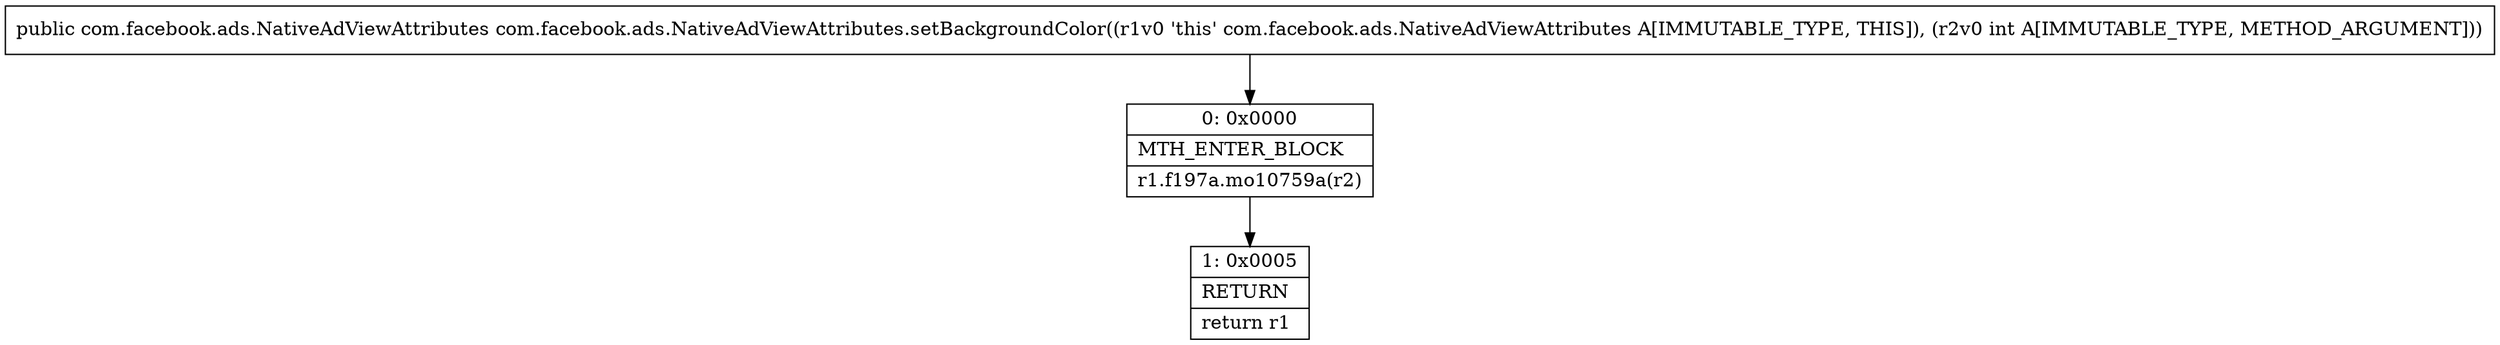 digraph "CFG forcom.facebook.ads.NativeAdViewAttributes.setBackgroundColor(I)Lcom\/facebook\/ads\/NativeAdViewAttributes;" {
Node_0 [shape=record,label="{0\:\ 0x0000|MTH_ENTER_BLOCK\l|r1.f197a.mo10759a(r2)\l}"];
Node_1 [shape=record,label="{1\:\ 0x0005|RETURN\l|return r1\l}"];
MethodNode[shape=record,label="{public com.facebook.ads.NativeAdViewAttributes com.facebook.ads.NativeAdViewAttributes.setBackgroundColor((r1v0 'this' com.facebook.ads.NativeAdViewAttributes A[IMMUTABLE_TYPE, THIS]), (r2v0 int A[IMMUTABLE_TYPE, METHOD_ARGUMENT])) }"];
MethodNode -> Node_0;
Node_0 -> Node_1;
}

